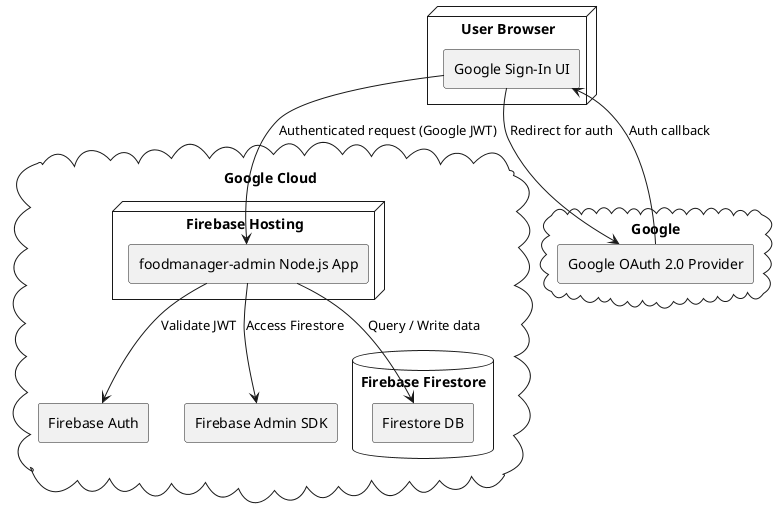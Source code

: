 @startuml
' Deployment Diagram for foodmanager-admin

skinparam componentStyle rectangle
skinparam rectangle {
  BackgroundColor #fdf6e3
  BorderColor Black
}

node "User Browser" {
  [Google Sign-In UI]
}

cloud "Google Cloud" {
  node "Firebase Hosting" {
    [foodmanager-admin Node.js App]
  }

  database "Firebase Firestore" {
    [Firestore DB]
  }

  [Firebase Auth]
  [Firebase Admin SDK]
}

cloud "Google" {
  [Google OAuth 2.0 Provider]
}

' Interactions
[Google Sign-In UI] --> [Google OAuth 2.0 Provider] : Redirect for auth
[Google OAuth 2.0 Provider] --> [Google Sign-In UI] : Auth callback
[Google Sign-In UI] --> [foodmanager-admin Node.js App] : Authenticated request (Google JWT)
[foodmanager-admin Node.js App] --> [Firebase Auth] : Validate JWT
[foodmanager-admin Node.js App] --> [Firebase Admin SDK] : Access Firestore
[foodmanager-admin Node.js App] --> [Firestore DB] : Query / Write data

@enduml
